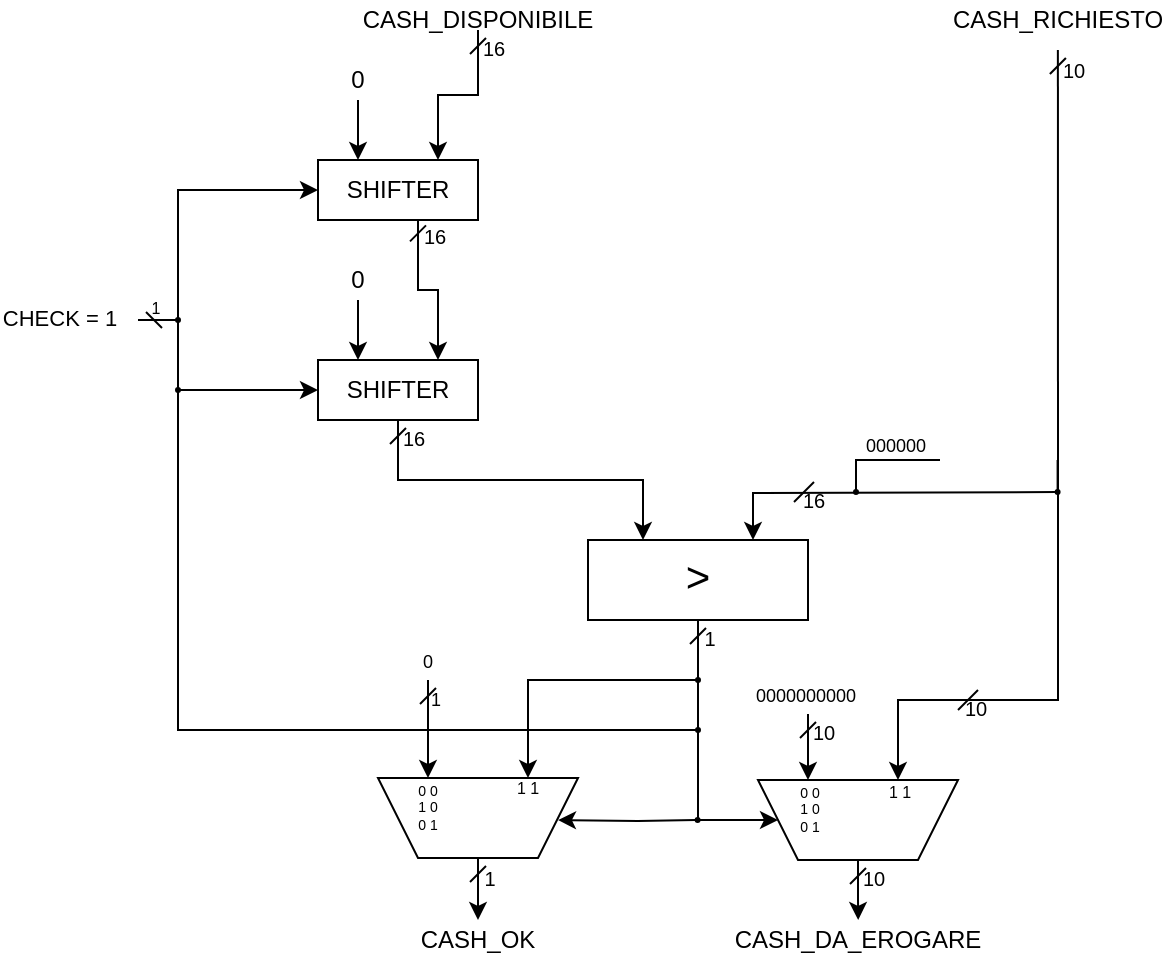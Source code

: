<mxfile version="14.2.7" type="device"><diagram id="2sQHBhpsS7245lhFrqRD" name="Page-1"><mxGraphModel dx="815" dy="481" grid="1" gridSize="10" guides="1" tooltips="1" connect="1" arrows="1" fold="1" page="1" pageScale="1" pageWidth="827" pageHeight="1169" math="0" shadow="0"><root><mxCell id="0"/><mxCell id="1" parent="0"/><mxCell id="jJPHytMUhd8Yuhmao46B-31" style="edgeStyle=orthogonalEdgeStyle;rounded=0;orthogonalLoop=1;jettySize=auto;html=1;exitX=0.5;exitY=1;exitDx=0;exitDy=0;startArrow=dash;startFill=0;endArrow=none;endFill=0;" parent="1" edge="1"><mxGeometry relative="1" as="geometry"><mxPoint x="560" y="300" as="targetPoint"/><mxPoint x="559.95" y="75" as="sourcePoint"/></mxGeometry></mxCell><mxCell id="jJPHytMUhd8Yuhmao46B-1" value="CASH_RICHIESTO" style="text;html=1;strokeColor=none;fillColor=none;align=center;verticalAlign=middle;whiteSpace=wrap;rounded=0;" parent="1" vertex="1"><mxGeometry x="540" y="50" width="40" height="20" as="geometry"/></mxCell><mxCell id="jJPHytMUhd8Yuhmao46B-22" style="edgeStyle=orthogonalEdgeStyle;rounded=0;orthogonalLoop=1;jettySize=auto;html=1;exitX=0.5;exitY=1;exitDx=0;exitDy=0;entryX=0.75;entryY=0;entryDx=0;entryDy=0;startArrow=dash;startFill=0;endArrow=classic;endFill=1;" parent="1" source="jJPHytMUhd8Yuhmao46B-2" target="jJPHytMUhd8Yuhmao46B-8" edge="1"><mxGeometry relative="1" as="geometry"/></mxCell><mxCell id="jJPHytMUhd8Yuhmao46B-2" value="CASH_DISPONIBILE" style="text;html=1;strokeColor=none;fillColor=none;align=center;verticalAlign=middle;whiteSpace=wrap;rounded=0;" parent="1" vertex="1"><mxGeometry x="250" y="55" width="40" height="10" as="geometry"/></mxCell><mxCell id="jJPHytMUhd8Yuhmao46B-9" style="edgeStyle=orthogonalEdgeStyle;rounded=0;orthogonalLoop=1;jettySize=auto;html=1;endArrow=none;endFill=0;startArrow=dash;startFill=0;" parent="1" edge="1"><mxGeometry relative="1" as="geometry"><mxPoint x="120" y="150" as="targetPoint"/><mxPoint x="100" y="210" as="sourcePoint"/><Array as="points"><mxPoint x="120" y="210"/></Array></mxGeometry></mxCell><mxCell id="jJPHytMUhd8Yuhmao46B-30" style="edgeStyle=orthogonalEdgeStyle;rounded=0;orthogonalLoop=1;jettySize=auto;html=1;entryX=0;entryY=0.5;entryDx=0;entryDy=0;startArrow=none;startFill=0;endArrow=classic;endFill=1;" parent="1" target="jJPHytMUhd8Yuhmao46B-27" edge="1"><mxGeometry relative="1" as="geometry"><mxPoint x="120" y="210" as="sourcePoint"/><Array as="points"><mxPoint x="120" y="245"/></Array></mxGeometry></mxCell><mxCell id="HYLVJrajX9oVWly57_ex-10" style="edgeStyle=none;rounded=0;orthogonalLoop=1;jettySize=auto;html=1;endArrow=oval;endFill=1;endSize=2;startArrow=oval;startFill=1;startSize=2;" parent="1" edge="1"><mxGeometry relative="1" as="geometry"><Array as="points"><mxPoint x="120" y="415"/><mxPoint x="200" y="415"/></Array><mxPoint x="120" y="245" as="sourcePoint"/><mxPoint x="380" y="415" as="targetPoint"/></mxGeometry></mxCell><mxCell id="jJPHytMUhd8Yuhmao46B-4" value="&lt;font style=&quot;font-size: 11px&quot;&gt;&lt;span&gt;CHECK&amp;nbsp;&lt;/span&gt;= 1&lt;br&gt;&lt;br&gt;&lt;/font&gt;" style="text;html=1;strokeColor=none;fillColor=none;align=center;verticalAlign=middle;whiteSpace=wrap;rounded=0;" parent="1" vertex="1"><mxGeometry x="31" y="206" width="60" height="20" as="geometry"/></mxCell><mxCell id="jJPHytMUhd8Yuhmao46B-10" style="edgeStyle=orthogonalEdgeStyle;rounded=0;orthogonalLoop=1;jettySize=auto;html=1;endArrow=none;endFill=0;startArrow=classic;startFill=1;" parent="1" source="jJPHytMUhd8Yuhmao46B-8" edge="1"><mxGeometry relative="1" as="geometry"><mxPoint x="120" y="150" as="targetPoint"/><Array as="points"><mxPoint x="120" y="145"/></Array></mxGeometry></mxCell><mxCell id="jJPHytMUhd8Yuhmao46B-25" style="edgeStyle=orthogonalEdgeStyle;rounded=0;orthogonalLoop=1;jettySize=auto;html=1;exitX=0.625;exitY=0.956;exitDx=0;exitDy=0;startArrow=dash;startFill=0;endArrow=classic;endFill=1;entryX=0.75;entryY=0;entryDx=0;entryDy=0;exitPerimeter=0;" parent="1" source="jJPHytMUhd8Yuhmao46B-8" target="jJPHytMUhd8Yuhmao46B-27" edge="1"><mxGeometry relative="1" as="geometry"><mxPoint x="230.333" y="200" as="targetPoint"/><Array as="points"><mxPoint x="240" y="195"/><mxPoint x="250" y="195"/></Array></mxGeometry></mxCell><mxCell id="jJPHytMUhd8Yuhmao46B-8" value="SHIFTER" style="rounded=0;whiteSpace=wrap;html=1;" parent="1" vertex="1"><mxGeometry x="190" y="130" width="80" height="30" as="geometry"/></mxCell><mxCell id="jJPHytMUhd8Yuhmao46B-24" style="edgeStyle=orthogonalEdgeStyle;rounded=0;orthogonalLoop=1;jettySize=auto;html=1;exitX=0.5;exitY=1;exitDx=0;exitDy=0;entryX=0.25;entryY=0;entryDx=0;entryDy=0;startArrow=none;startFill=0;endArrow=classic;endFill=1;" parent="1" source="jJPHytMUhd8Yuhmao46B-23" target="jJPHytMUhd8Yuhmao46B-8" edge="1"><mxGeometry relative="1" as="geometry"/></mxCell><mxCell id="jJPHytMUhd8Yuhmao46B-23" value="0" style="text;html=1;strokeColor=none;fillColor=none;align=center;verticalAlign=middle;whiteSpace=wrap;rounded=0;" parent="1" vertex="1"><mxGeometry x="190" y="80" width="40" height="20" as="geometry"/></mxCell><mxCell id="jJPHytMUhd8Yuhmao46B-26" style="edgeStyle=orthogonalEdgeStyle;rounded=0;orthogonalLoop=1;jettySize=auto;html=1;exitX=0.5;exitY=1;exitDx=0;exitDy=0;startArrow=dash;startFill=0;endArrow=classic;endFill=1;entryX=0.25;entryY=0;entryDx=0;entryDy=0;" parent="1" source="jJPHytMUhd8Yuhmao46B-27" target="jJPHytMUhd8Yuhmao46B-34" edge="1"><mxGeometry relative="1" as="geometry"><mxPoint x="230.333" y="300" as="targetPoint"/></mxGeometry></mxCell><mxCell id="jJPHytMUhd8Yuhmao46B-27" value="SHIFTER" style="rounded=0;whiteSpace=wrap;html=1;" parent="1" vertex="1"><mxGeometry x="190" y="230" width="80" height="30" as="geometry"/></mxCell><mxCell id="jJPHytMUhd8Yuhmao46B-28" style="edgeStyle=orthogonalEdgeStyle;rounded=0;orthogonalLoop=1;jettySize=auto;html=1;exitX=0.5;exitY=1;exitDx=0;exitDy=0;entryX=0.25;entryY=0;entryDx=0;entryDy=0;startArrow=none;startFill=0;endArrow=classic;endFill=1;" parent="1" target="jJPHytMUhd8Yuhmao46B-27" edge="1"><mxGeometry relative="1" as="geometry"><mxPoint x="210" y="200" as="sourcePoint"/></mxGeometry></mxCell><mxCell id="jJPHytMUhd8Yuhmao46B-29" value="0" style="text;html=1;strokeColor=none;fillColor=none;align=center;verticalAlign=middle;whiteSpace=wrap;rounded=0;" parent="1" vertex="1"><mxGeometry x="190" y="180" width="40" height="20" as="geometry"/></mxCell><mxCell id="gQD2ydLgS67ElOqpZD2e-2" style="edgeStyle=orthogonalEdgeStyle;rounded=0;orthogonalLoop=1;jettySize=auto;html=1;exitX=0.5;exitY=1;exitDx=0;exitDy=0;startArrow=dash;startFill=0;" parent="1" source="jJPHytMUhd8Yuhmao46B-34" target="jJPHytMUhd8Yuhmao46B-41" edge="1"><mxGeometry relative="1" as="geometry"><Array as="points"><mxPoint x="380" y="460"/></Array></mxGeometry></mxCell><mxCell id="gQD2ydLgS67ElOqpZD2e-8" style="edgeStyle=orthogonalEdgeStyle;rounded=0;jumpSize=5;orthogonalLoop=1;jettySize=auto;html=1;entryX=0.25;entryY=1;entryDx=0;entryDy=0;startArrow=oval;startFill=1;startSize=2;endArrow=classic;endFill=1;endSize=6;" parent="1" edge="1"><mxGeometry relative="1" as="geometry"><mxPoint x="380" y="390" as="sourcePoint"/><mxPoint x="295" y="439" as="targetPoint"/><Array as="points"><mxPoint x="375" y="390"/><mxPoint x="295" y="390"/></Array></mxGeometry></mxCell><mxCell id="jJPHytMUhd8Yuhmao46B-34" value="&lt;p style=&quot;line-height: 167%&quot;&gt;&lt;font style=&quot;font-size: 21px&quot;&gt;&amp;gt;&lt;/font&gt;&lt;/p&gt;" style="rounded=0;whiteSpace=wrap;html=1;" parent="1" vertex="1"><mxGeometry x="325" y="320" width="110" height="40" as="geometry"/></mxCell><mxCell id="jJPHytMUhd8Yuhmao46B-36" style="edgeStyle=orthogonalEdgeStyle;rounded=0;orthogonalLoop=1;jettySize=auto;html=1;startArrow=none;startFill=0;endArrow=classic;endFill=1;entryX=0.75;entryY=0;entryDx=0;entryDy=0;" parent="1" target="jJPHytMUhd8Yuhmao46B-34" edge="1"><mxGeometry relative="1" as="geometry"><mxPoint x="477.5" y="366.0" as="targetPoint"/><mxPoint x="560" y="296" as="sourcePoint"/></mxGeometry></mxCell><mxCell id="jJPHytMUhd8Yuhmao46B-83" value="&lt;br&gt;" style="edgeLabel;html=1;align=center;verticalAlign=middle;resizable=0;points=[];" parent="jJPHytMUhd8Yuhmao46B-36" vertex="1" connectable="0"><mxGeometry x="0.446" y="1" relative="1" as="geometry"><mxPoint as="offset"/></mxGeometry></mxCell><mxCell id="jJPHytMUhd8Yuhmao46B-38" value="CASH_OK" style="text;html=1;strokeColor=none;fillColor=none;align=center;verticalAlign=middle;whiteSpace=wrap;rounded=0;" parent="1" vertex="1"><mxGeometry x="215" y="510" width="110" height="20" as="geometry"/></mxCell><mxCell id="jJPHytMUhd8Yuhmao46B-39" style="edgeStyle=orthogonalEdgeStyle;rounded=0;orthogonalLoop=1;jettySize=auto;html=1;startArrow=none;startFill=0;endArrow=classic;endFill=1;jumpSize=6;startSize=6;endSize=6;strokeWidth=1;entryX=0.25;entryY=1;entryDx=0;entryDy=0;" parent="1" edge="1"><mxGeometry relative="1" as="geometry"><mxPoint x="480" y="440" as="targetPoint"/><mxPoint x="560" y="300" as="sourcePoint"/><Array as="points"><mxPoint x="560" y="400"/><mxPoint x="480" y="400"/></Array></mxGeometry></mxCell><mxCell id="jJPHytMUhd8Yuhmao46B-51" style="edgeStyle=orthogonalEdgeStyle;rounded=0;jumpSize=6;orthogonalLoop=1;jettySize=auto;html=1;exitX=0.5;exitY=0;exitDx=0;exitDy=0;startArrow=dash;startFill=0;startSize=6;endArrow=classic;endFill=1;endSize=6;strokeWidth=1;" parent="1" source="jJPHytMUhd8Yuhmao46B-41" target="jJPHytMUhd8Yuhmao46B-52" edge="1"><mxGeometry relative="1" as="geometry"><mxPoint x="460.143" y="520" as="targetPoint"/></mxGeometry></mxCell><mxCell id="jJPHytMUhd8Yuhmao46B-41" value="" style="shape=trapezoid;perimeter=trapezoidPerimeter;whiteSpace=wrap;html=1;fixedSize=1;rotation=-180;" parent="1" vertex="1"><mxGeometry x="410" y="440" width="100" height="40" as="geometry"/></mxCell><mxCell id="jJPHytMUhd8Yuhmao46B-44" style="edgeStyle=orthogonalEdgeStyle;rounded=0;jumpSize=6;orthogonalLoop=1;jettySize=auto;html=1;entryX=0.75;entryY=1;entryDx=0;entryDy=0;startArrow=dash;startFill=0;startSize=6;endArrow=classic;endFill=1;endSize=6;strokeWidth=1;" parent="1" source="jJPHytMUhd8Yuhmao46B-43" target="jJPHytMUhd8Yuhmao46B-41" edge="1"><mxGeometry relative="1" as="geometry"><Array as="points"><mxPoint x="435" y="420"/><mxPoint x="435" y="420"/></Array></mxGeometry></mxCell><mxCell id="jJPHytMUhd8Yuhmao46B-43" value="&lt;font style=&quot;font-size: 9px&quot;&gt;0000000000&lt;/font&gt;" style="text;html=1;strokeColor=none;fillColor=none;align=center;verticalAlign=middle;whiteSpace=wrap;rounded=0;" parent="1" vertex="1"><mxGeometry x="414" y="387" width="40" height="20" as="geometry"/></mxCell><mxCell id="jJPHytMUhd8Yuhmao46B-45" value="&lt;font style=&quot;font-size: 7px; line-height: 104%;&quot;&gt;0 0&lt;br style=&quot;font-size: 7px;&quot;&gt;1 0&lt;br style=&quot;font-size: 7px;&quot;&gt;0 1&lt;/font&gt;" style="text;html=1;strokeColor=none;fillColor=none;align=center;verticalAlign=middle;whiteSpace=wrap;rounded=0;spacing=2;fontSize=7;" parent="1" vertex="1"><mxGeometry x="411" y="425" width="50" height="60" as="geometry"/></mxCell><mxCell id="jJPHytMUhd8Yuhmao46B-50" value="&lt;font style=&quot;font-size: 8px&quot;&gt;1 1&lt;/font&gt;" style="text;html=1;strokeColor=none;fillColor=none;align=center;verticalAlign=middle;whiteSpace=wrap;rounded=0;" parent="1" vertex="1"><mxGeometry x="464" y="440" width="34" height="10" as="geometry"/></mxCell><mxCell id="jJPHytMUhd8Yuhmao46B-52" value="CASH_DA_EROGARE" style="text;html=1;strokeColor=none;fillColor=none;align=center;verticalAlign=middle;whiteSpace=wrap;rounded=0;" parent="1" vertex="1"><mxGeometry x="440.143" y="510" width="40" height="20" as="geometry"/></mxCell><mxCell id="jJPHytMUhd8Yuhmao46B-56" value="&lt;font style=&quot;font-size: 10px&quot;&gt;16&lt;/font&gt;" style="text;html=1;strokeColor=none;fillColor=none;align=center;verticalAlign=middle;whiteSpace=wrap;rounded=0;" parent="1" vertex="1"><mxGeometry x="268" y="69" width="20" height="10" as="geometry"/></mxCell><mxCell id="jJPHytMUhd8Yuhmao46B-62" value="&lt;font style=&quot;font-size: 10px&quot;&gt;16&lt;/font&gt;" style="text;html=1;strokeColor=none;fillColor=none;align=center;verticalAlign=middle;whiteSpace=wrap;rounded=0;" parent="1" vertex="1"><mxGeometry x="236" y="165" width="25" height="6" as="geometry"/></mxCell><mxCell id="jJPHytMUhd8Yuhmao46B-65" value="&lt;font style=&quot;font-size: 8px&quot;&gt;1&lt;/font&gt;" style="text;html=1;strokeColor=none;fillColor=none;align=center;verticalAlign=middle;whiteSpace=wrap;rounded=0;" parent="1" vertex="1"><mxGeometry x="89" y="193" width="40" height="20" as="geometry"/></mxCell><mxCell id="jJPHytMUhd8Yuhmao46B-68" value="&lt;font style=&quot;font-size: 10px&quot;&gt;16&lt;/font&gt;" style="text;html=1;strokeColor=none;fillColor=none;align=center;verticalAlign=middle;whiteSpace=wrap;rounded=0;" parent="1" vertex="1"><mxGeometry x="218" y="259" width="40" height="20" as="geometry"/></mxCell><mxCell id="jJPHytMUhd8Yuhmao46B-70" value="&lt;font style=&quot;font-size: 10px&quot;&gt;10&lt;/font&gt;" style="text;html=1;strokeColor=none;fillColor=none;align=center;verticalAlign=middle;whiteSpace=wrap;rounded=0;" parent="1" vertex="1"><mxGeometry x="548" y="75" width="40" height="20" as="geometry"/></mxCell><mxCell id="jJPHytMUhd8Yuhmao46B-75" value="" style="endArrow=none;html=1;strokeWidth=1;endSize=6;startSize=6;" parent="1" edge="1"><mxGeometry width="50" height="50" relative="1" as="geometry"><mxPoint x="510" y="405" as="sourcePoint"/><mxPoint x="520" y="395" as="targetPoint"/><Array as="points"><mxPoint x="520" y="395"/></Array></mxGeometry></mxCell><mxCell id="jJPHytMUhd8Yuhmao46B-76" value="&lt;font style=&quot;font-size: 10px&quot;&gt;10&lt;/font&gt;" style="text;html=1;strokeColor=none;fillColor=none;align=center;verticalAlign=middle;whiteSpace=wrap;rounded=0;" parent="1" vertex="1"><mxGeometry x="499" y="394" width="40" height="20" as="geometry"/></mxCell><mxCell id="jJPHytMUhd8Yuhmao46B-79" value="&lt;font style=&quot;font-size: 10px&quot;&gt;10&lt;/font&gt;" style="text;html=1;strokeColor=none;fillColor=none;align=center;verticalAlign=middle;whiteSpace=wrap;rounded=0;" parent="1" vertex="1"><mxGeometry x="423" y="406" width="40" height="20" as="geometry"/></mxCell><mxCell id="jJPHytMUhd8Yuhmao46B-82" value="&lt;font style=&quot;font-size: 10px&quot;&gt;10&lt;/font&gt;" style="text;html=1;strokeColor=none;fillColor=none;align=center;verticalAlign=middle;whiteSpace=wrap;rounded=0;" parent="1" vertex="1"><mxGeometry x="448" y="479" width="40" height="20" as="geometry"/></mxCell><mxCell id="jJPHytMUhd8Yuhmao46B-84" value="" style="endArrow=none;html=1;strokeWidth=1;endSize=6;startSize=6;" parent="1" edge="1"><mxGeometry width="50" height="50" relative="1" as="geometry"><mxPoint x="428" y="301" as="sourcePoint"/><mxPoint x="438" y="291" as="targetPoint"/><Array as="points"/></mxGeometry></mxCell><mxCell id="jJPHytMUhd8Yuhmao46B-88" value="&lt;font style=&quot;font-size: 10px&quot;&gt;16&lt;/font&gt;" style="text;html=1;strokeColor=none;fillColor=none;align=center;verticalAlign=middle;whiteSpace=wrap;rounded=0;" parent="1" vertex="1"><mxGeometry x="418" y="290" width="40" height="20" as="geometry"/></mxCell><mxCell id="HYLVJrajX9oVWly57_ex-2" value="&lt;font style=&quot;font-size: 9px&quot;&gt;000000&lt;/font&gt;" style="text;html=1;strokeColor=none;fillColor=none;align=center;verticalAlign=middle;whiteSpace=wrap;rounded=0;" parent="1" vertex="1"><mxGeometry x="459" y="262" width="40" height="20" as="geometry"/></mxCell><mxCell id="HYLVJrajX9oVWly57_ex-9" style="edgeStyle=orthogonalEdgeStyle;rounded=0;orthogonalLoop=1;jettySize=auto;html=1;startArrow=none;startFill=0;endArrow=oval;endFill=1;jumpSize=6;startSize=6;endSize=2;strokeWidth=1;" parent="1" edge="1"><mxGeometry relative="1" as="geometry"><mxPoint x="459" y="296" as="targetPoint"/><mxPoint x="501" y="280" as="sourcePoint"/><Array as="points"><mxPoint x="501" y="280"/><mxPoint x="459" y="280"/></Array></mxGeometry></mxCell><mxCell id="HYLVJrajX9oVWly57_ex-19" style="edgeStyle=orthogonalEdgeStyle;rounded=0;orthogonalLoop=1;jettySize=auto;html=1;startArrow=none;startFill=0;endArrow=oval;endFill=1;jumpSize=6;startSize=6;endSize=2;strokeWidth=1;" parent="1" edge="1"><mxGeometry relative="1" as="geometry"><mxPoint x="559.8" y="296.0" as="targetPoint"/><mxPoint x="559.8" y="280" as="sourcePoint"/><Array as="points"><mxPoint x="559.8" y="280"/></Array></mxGeometry></mxCell><mxCell id="HYLVJrajX9oVWly57_ex-22" style="edgeStyle=orthogonalEdgeStyle;rounded=0;orthogonalLoop=1;jettySize=auto;html=1;startArrow=none;startFill=0;endArrow=oval;endFill=1;jumpSize=6;startSize=6;endSize=2;strokeWidth=1;" parent="1" edge="1"><mxGeometry relative="1" as="geometry"><mxPoint x="120.0" y="210.0" as="targetPoint"/><mxPoint x="120.0" y="194.0" as="sourcePoint"/><Array as="points"><mxPoint x="120.0" y="194"/></Array></mxGeometry></mxCell><mxCell id="gQD2ydLgS67ElOqpZD2e-3" value="&lt;font style=&quot;font-size: 10px&quot;&gt;1&lt;/font&gt;" style="text;html=1;strokeColor=none;fillColor=none;align=center;verticalAlign=middle;whiteSpace=wrap;rounded=0;" parent="1" vertex="1"><mxGeometry x="366" y="359" width="40" height="20" as="geometry"/></mxCell><mxCell id="gQD2ydLgS67ElOqpZD2e-25" style="edgeStyle=orthogonalEdgeStyle;rounded=0;jumpSize=5;orthogonalLoop=1;jettySize=auto;html=1;exitX=0.5;exitY=0;exitDx=0;exitDy=0;entryX=0.5;entryY=0;entryDx=0;entryDy=0;startArrow=dash;startFill=0;startSize=6;endArrow=classic;endFill=1;endSize=6;" parent="1" source="gQD2ydLgS67ElOqpZD2e-5" target="jJPHytMUhd8Yuhmao46B-38" edge="1"><mxGeometry relative="1" as="geometry"/></mxCell><mxCell id="gQD2ydLgS67ElOqpZD2e-5" value="" style="shape=trapezoid;perimeter=trapezoidPerimeter;whiteSpace=wrap;html=1;fixedSize=1;rotation=-180;" parent="1" vertex="1"><mxGeometry x="220" y="439" width="100" height="40" as="geometry"/></mxCell><mxCell id="gQD2ydLgS67ElOqpZD2e-9" value="&lt;span style=&quot;font-size: 8px&quot;&gt;1 1&lt;/span&gt;" style="text;html=1;strokeColor=none;fillColor=none;align=center;verticalAlign=middle;whiteSpace=wrap;rounded=0;" parent="1" vertex="1"><mxGeometry x="278" y="438" width="34" height="10" as="geometry"/></mxCell><mxCell id="gQD2ydLgS67ElOqpZD2e-19" style="edgeStyle=orthogonalEdgeStyle;rounded=0;jumpSize=6;orthogonalLoop=1;jettySize=auto;html=1;entryX=0.75;entryY=1;entryDx=0;entryDy=0;startArrow=dash;startFill=0;startSize=6;endArrow=classic;endFill=1;endSize=6;strokeWidth=1;" parent="1" target="gQD2ydLgS67ElOqpZD2e-5" edge="1"><mxGeometry relative="1" as="geometry"><Array as="points"><mxPoint x="245" y="405"/></Array><mxPoint x="245" y="390" as="sourcePoint"/><mxPoint x="248.4" y="435" as="targetPoint"/></mxGeometry></mxCell><mxCell id="gQD2ydLgS67ElOqpZD2e-20" value="&lt;font style=&quot;font-size: 9px&quot;&gt;0&lt;/font&gt;" style="text;html=1;strokeColor=none;fillColor=none;align=center;verticalAlign=middle;whiteSpace=wrap;rounded=0;" parent="1" vertex="1"><mxGeometry x="225" y="370" width="40" height="20" as="geometry"/></mxCell><mxCell id="gQD2ydLgS67ElOqpZD2e-21" value="&lt;font style=&quot;font-size: 9px&quot;&gt;1&lt;/font&gt;" style="text;html=1;strokeColor=none;fillColor=none;align=center;verticalAlign=middle;whiteSpace=wrap;rounded=0;" parent="1" vertex="1"><mxGeometry x="229" y="389" width="40" height="20" as="geometry"/></mxCell><mxCell id="gQD2ydLgS67ElOqpZD2e-22" value="&lt;font style=&quot;font-size: 7px; line-height: 104%;&quot;&gt;0 0&lt;br style=&quot;font-size: 7px;&quot;&gt;1 0&lt;br style=&quot;font-size: 7px;&quot;&gt;0 1&lt;/font&gt;" style="text;html=1;strokeColor=none;fillColor=none;align=center;verticalAlign=middle;whiteSpace=wrap;rounded=0;spacing=2;fontSize=7;" parent="1" vertex="1"><mxGeometry x="220" y="424" width="50" height="60" as="geometry"/></mxCell><mxCell id="gQD2ydLgS67ElOqpZD2e-26" value="&lt;font size=&quot;1&quot;&gt;1&lt;/font&gt;" style="text;html=1;strokeColor=none;fillColor=none;align=center;verticalAlign=middle;whiteSpace=wrap;rounded=0;" parent="1" vertex="1"><mxGeometry x="256" y="479" width="40" height="20" as="geometry"/></mxCell><mxCell id="XQVoztyJCyWklo4ZmDnw-2" style="edgeStyle=orthogonalEdgeStyle;rounded=0;orthogonalLoop=1;jettySize=auto;html=1;exitX=0.5;exitY=1;exitDx=0;exitDy=0;startArrow=oval;startFill=1;endArrow=classic;endFill=1;entryX=0.1;entryY=0.475;entryDx=0;entryDy=0;entryPerimeter=0;startSize=2;" edge="1" parent="1" target="gQD2ydLgS67ElOqpZD2e-5"><mxGeometry relative="1" as="geometry"><mxPoint x="379.8" y="460" as="sourcePoint"/><mxPoint x="330" y="460" as="targetPoint"/></mxGeometry></mxCell></root></mxGraphModel></diagram></mxfile>